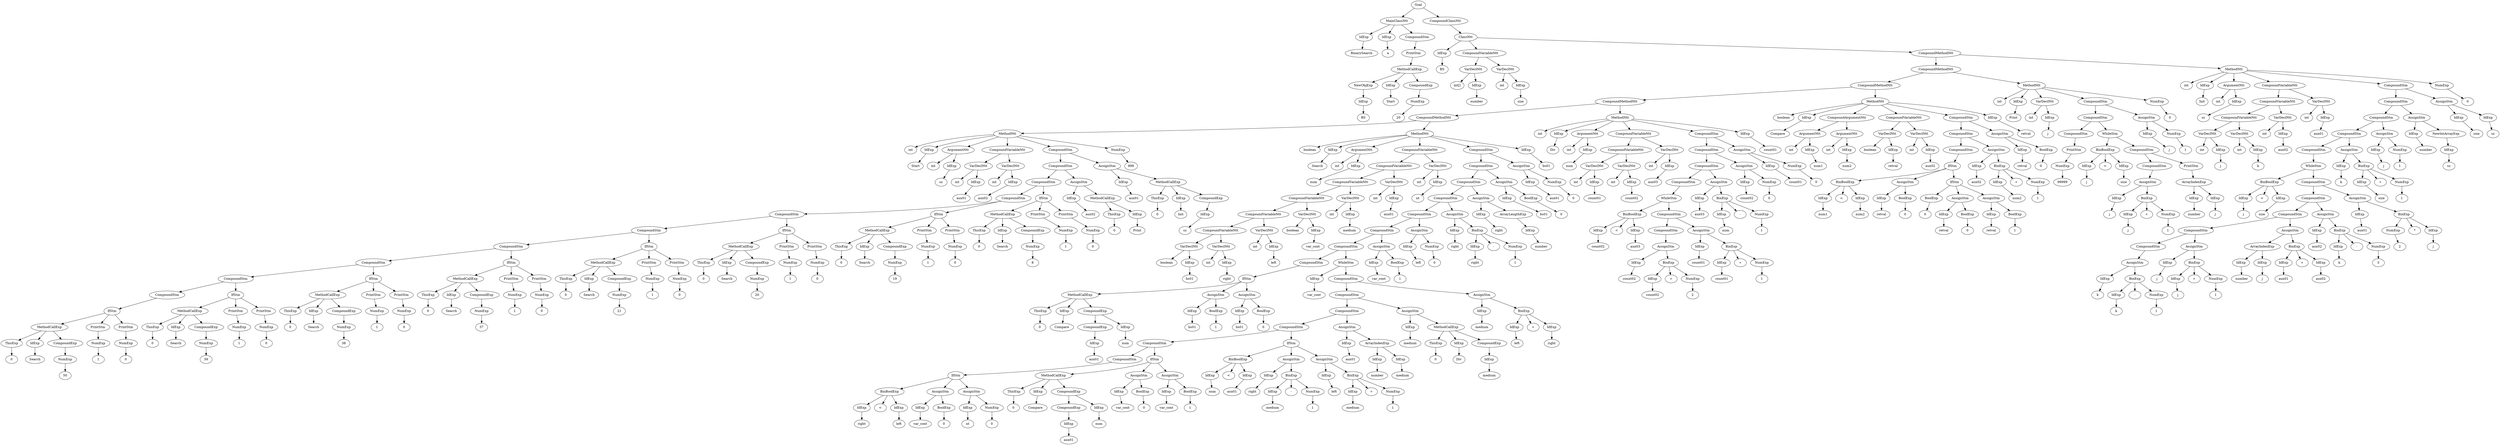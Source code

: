digraph my_graph {
-1261423760;
-1261423760[label = "Goal"];
-1261423760->-1261434128;
-1261434128[label = "MainClassNtt"];
-1261434128->-1255141552
-1255141552[label = "IdExp"];
-1255141552->-1255141536;
-1255141536[label = "BinarySearch"];
-1261434128->-1255141616
-1255141616[label = "IdExp"];
-1255141616->-1255141600;
-1255141600[label = "a"];
-1261434128->-1261434080;
-1261434080[label = "CompoundStm"];
-1261434080->-1257240656;
-1257240656[label = "PrintStm"];
-1257240656->-1261434032
-1261434032[label = "MethodCallExp"];
-1261434032->-1261433888
-1261433888[label = "NewObjExp"];
-1261433888->-1255141680
-1255141680[label = "IdExp"];
-1255141680->-1255141664;
-1255141664[label = "BS"];
-1261434032->-1255141744
-1255141744[label = "IdExp"];
-1255141744->-1255141728;
-1255141728[label = "Start"];
-1261434032->-1261433984;
-1261433984[label = "CompoundExp"];
-1261433984->-1261433936
-1261433936[label = "NumExp"];
-1261433936->-1261433920;
-1261433920[label = "20"];
-1261423760->-1261423712;
-1261423712[label = "CompoundClassNtt"];
-1261423712->-1261423664;
-1261423664[label = "ClassNtt"];
-1261423664->-1255141808
-1255141808[label = "IdExp"];
-1255141808->-1255141792;
-1255141792[label = "BS"];
-1261423664->-1261434320;
-1261434320[label = "CompoundVariableNtt"];
-1261434320->-1261434176;
-1261434176[label = "VarDeclNtt"];
-1261434176->-1257240688;
-1257240688[label = "int[]" ];
-1261434176->-1255141872
-1255141872[label = "IdExp"];
-1255141872->-1255141856;
-1255141856[label = "number"];
-1261434320->-1261434272;
-1261434272[label = "VarDeclNtt"];
-1261434272->-1257240720;
-1257240720[label = "int" ];
-1261434272->-1255141936
-1255141936[label = "IdExp"];
-1255141936->-1255141920;
-1255141920[label = "size"];
-1261423664->-1261423616;
-1261423616[label = "CompoundMethodNtt"];
-1261423616->-1261427504;
-1261427504[label = "CompoundMethodNtt"];
-1261427504->-1261426640;
-1261426640[label = "CompoundMethodNtt"];
-1261426640->-1261425296;
-1261425296[label = "CompoundMethodNtt"];
-1261425296->-1261430000;
-1261430000[label = "CompoundMethodNtt"];
-1261430000->-1255143088;
-1255143088[label = "MethodNtt"];
-1255143088->-1257240752;
-1257240752[label = "int" ];
-1255143088->-1255142000
-1255142000[label = "IdExp"];
-1255142000->-1255141984;
-1255141984[label = "Start"];
-1255143088->-1261434368;
-1261434368[label = "ArgumentNtt"];
-1261434368->-1257240784;
-1257240784[label = "int" ];
-1261434368->-1255142064
-1255142064[label = "IdExp"];
-1255142064->-1255142048;
-1255142048[label = "sz"];
-1255143088->-1261434608;
-1261434608[label = "CompoundVariableNtt"];
-1261434608->-1261434464;
-1261434464[label = "VarDeclNtt"];
-1261434464->-1257240816;
-1257240816[label = "int" ];
-1261434464->-1255142128
-1255142128[label = "IdExp"];
-1255142128->-1255142112;
-1255142112[label = "aux01"];
-1261434608->-1261434560;
-1261434560[label = "VarDeclNtt"];
-1261434560->-1257240848;
-1257240848[label = "int" ];
-1261434560->-1255142192
-1255142192[label = "IdExp"];
-1255142192->-1255142176;
-1255142176[label = "aux02"];
-1255143088->-1261431968;
-1261431968[label = "CompoundStm"];
-1261431968->-1261431920;
-1261431920[label = "CompoundStm"];
-1261431920->-1261431872;
-1261431872[label = "CompoundStm"];
-1261431872->-1261431824;
-1261431824[label = "CompoundStm"];
-1261431824->-1261431776;
-1261431776[label = "CompoundStm"];
-1261431776->-1261431728;
-1261431728[label = "CompoundStm"];
-1261431728->-1261431680;
-1261431680[label = "CompoundStm"];
-1261431680->-1261431632;
-1261431632[label = "CompoundStm"];
-1261431632->-1261431584;
-1261431584[label = "CompoundStm"];
-1261431584->-1261431536;
-1261431536[label = "CompoundStm"];
-1261431536->-1261431488;
-1261431488[label = "IfStm"];
-1261431488->-1261431344
-1261431344[label = "MethodCallExp"];
-1261431344->-1261431200
-1261431200[label = "ThisExp"];
-1261431200->-1261431184;
-1261431184[label = "0"];
-1261431344->-1255143024
-1255143024[label = "IdExp"];
-1255143024->-1255143008;
-1255143008[label = "Search"];
-1261431344->-1261431296;
-1261431296[label = "CompoundExp"];
-1261431296->-1261431248
-1261431248[label = "NumExp"];
-1261431248->-1261431232;
-1261431232[label = "50"];
-1261431488->-1257241328;
-1257241328[label = "PrintStm"];
-1257241328->-1261431392
-1261431392[label = "NumExp"];
-1261431392->-1261431376;
-1261431376[label = "1"];
-1261431488->-1257241360;
-1257241360[label = "PrintStm"];
-1257241360->-1261431440
-1261431440[label = "NumExp"];
-1261431440->-1261431424;
-1261431424[label = "0"];
-1261431584->-1261431152;
-1261431152[label = "IfStm"];
-1261431152->-1261431008
-1261431008[label = "MethodCallExp"];
-1261431008->-1261430864
-1261430864[label = "ThisExp"];
-1261430864->-1261430848;
-1261430848[label = "0"];
-1261431008->-1255142960
-1255142960[label = "IdExp"];
-1255142960->-1255142944;
-1255142944[label = "Search"];
-1261431008->-1261430960;
-1261430960[label = "CompoundExp"];
-1261430960->-1261430912
-1261430912[label = "NumExp"];
-1261430912->-1261430896;
-1261430896[label = "39"];
-1261431152->-1257241264;
-1257241264[label = "PrintStm"];
-1257241264->-1261431056
-1261431056[label = "NumExp"];
-1261431056->-1261431040;
-1261431040[label = "1"];
-1261431152->-1257241296;
-1257241296[label = "PrintStm"];
-1257241296->-1261431104
-1261431104[label = "NumExp"];
-1261431104->-1261431088;
-1261431088[label = "0"];
-1261431632->-1261430816;
-1261430816[label = "IfStm"];
-1261430816->-1261436816
-1261436816[label = "MethodCallExp"];
-1261436816->-1261436672
-1261436672[label = "ThisExp"];
-1261436672->-1261436656;
-1261436656[label = "0"];
-1261436816->-1255142896
-1255142896[label = "IdExp"];
-1255142896->-1255142880;
-1255142880[label = "Search"];
-1261436816->-1261436768;
-1261436768[label = "CompoundExp"];
-1261436768->-1261436720
-1261436720[label = "NumExp"];
-1261436720->-1261436704;
-1261436704[label = "38"];
-1261430816->-1257241200;
-1257241200[label = "PrintStm"];
-1257241200->-1261436864
-1261436864[label = "NumExp"];
-1261436864->-1261436848;
-1261436848[label = "1"];
-1261430816->-1257241232;
-1257241232[label = "PrintStm"];
-1257241232->-1261436912
-1261436912[label = "NumExp"];
-1261436912->-1261436896;
-1261436896[label = "0"];
-1261431680->-1261436624;
-1261436624[label = "IfStm"];
-1261436624->-1261436480
-1261436480[label = "MethodCallExp"];
-1261436480->-1261436336
-1261436336[label = "ThisExp"];
-1261436336->-1261436320;
-1261436320[label = "0"];
-1261436480->-1255142832
-1255142832[label = "IdExp"];
-1255142832->-1255142816;
-1255142816[label = "Search"];
-1261436480->-1261436432;
-1261436432[label = "CompoundExp"];
-1261436432->-1261436384
-1261436384[label = "NumExp"];
-1261436384->-1261436368;
-1261436368[label = "37"];
-1261436624->-1257241136;
-1257241136[label = "PrintStm"];
-1257241136->-1261436528
-1261436528[label = "NumExp"];
-1261436528->-1261436512;
-1261436512[label = "1"];
-1261436624->-1257241168;
-1257241168[label = "PrintStm"];
-1257241168->-1261436576
-1261436576[label = "NumExp"];
-1261436576->-1261436560;
-1261436560[label = "0"];
-1261431728->-1261436288;
-1261436288[label = "IfStm"];
-1261436288->-1261436144
-1261436144[label = "MethodCallExp"];
-1261436144->-1261436000
-1261436000[label = "ThisExp"];
-1261436000->-1261435984;
-1261435984[label = "0"];
-1261436144->-1255142768
-1255142768[label = "IdExp"];
-1255142768->-1255142752;
-1255142752[label = "Search"];
-1261436144->-1261436096;
-1261436096[label = "CompoundExp"];
-1261436096->-1261436048
-1261436048[label = "NumExp"];
-1261436048->-1261436032;
-1261436032[label = "21"];
-1261436288->-1257241072;
-1257241072[label = "PrintStm"];
-1257241072->-1261436192
-1261436192[label = "NumExp"];
-1261436192->-1261436176;
-1261436176[label = "1"];
-1261436288->-1257241104;
-1257241104[label = "PrintStm"];
-1257241104->-1261436240
-1261436240[label = "NumExp"];
-1261436240->-1261436224;
-1261436224[label = "0"];
-1261431776->-1261435952;
-1261435952[label = "IfStm"];
-1261435952->-1261435808
-1261435808[label = "MethodCallExp"];
-1261435808->-1261435664
-1261435664[label = "ThisExp"];
-1261435664->-1261435648;
-1261435648[label = "0"];
-1261435808->-1255142704
-1255142704[label = "IdExp"];
-1255142704->-1255142688;
-1255142688[label = "Search"];
-1261435808->-1261435760;
-1261435760[label = "CompoundExp"];
-1261435760->-1261435712
-1261435712[label = "NumExp"];
-1261435712->-1261435696;
-1261435696[label = "20"];
-1261435952->-1257241008;
-1257241008[label = "PrintStm"];
-1257241008->-1261435856
-1261435856[label = "NumExp"];
-1261435856->-1261435840;
-1261435840[label = "1"];
-1261435952->-1257241040;
-1257241040[label = "PrintStm"];
-1257241040->-1261435904
-1261435904[label = "NumExp"];
-1261435904->-1261435888;
-1261435888[label = "0"];
-1261431824->-1261435616;
-1261435616[label = "IfStm"];
-1261435616->-1261435472
-1261435472[label = "MethodCallExp"];
-1261435472->-1261435328
-1261435328[label = "ThisExp"];
-1261435328->-1261435312;
-1261435312[label = "0"];
-1261435472->-1255142640
-1255142640[label = "IdExp"];
-1255142640->-1255142624;
-1255142624[label = "Search"];
-1261435472->-1261435424;
-1261435424[label = "CompoundExp"];
-1261435424->-1261435376
-1261435376[label = "NumExp"];
-1261435376->-1261435360;
-1261435360[label = "19"];
-1261435616->-1257240944;
-1257240944[label = "PrintStm"];
-1257240944->-1261435520
-1261435520[label = "NumExp"];
-1261435520->-1261435504;
-1261435504[label = "1"];
-1261435616->-1257240976;
-1257240976[label = "PrintStm"];
-1257240976->-1261435568
-1261435568[label = "NumExp"];
-1261435568->-1261435552;
-1261435552[label = "0"];
-1261431872->-1261435280;
-1261435280[label = "IfStm"];
-1261435280->-1261435136
-1261435136[label = "MethodCallExp"];
-1261435136->-1261434992
-1261434992[label = "ThisExp"];
-1261434992->-1261434976;
-1261434976[label = "0"];
-1261435136->-1255142576
-1255142576[label = "IdExp"];
-1255142576->-1255142560;
-1255142560[label = "Search"];
-1261435136->-1261435088;
-1261435088[label = "CompoundExp"];
-1261435088->-1261435040
-1261435040[label = "NumExp"];
-1261435040->-1261435024;
-1261435024[label = "8"];
-1261435280->-1257240880;
-1257240880[label = "PrintStm"];
-1257240880->-1261435184
-1261435184[label = "NumExp"];
-1261435184->-1261435168;
-1261435168[label = "1"];
-1261435280->-1257240912;
-1257240912[label = "PrintStm"];
-1257240912->-1261435232
-1261435232[label = "NumExp"];
-1261435232->-1261435216;
-1261435216[label = "0"];
-1261431920->-1261434944;
-1261434944[label = "AssignStm"];
-1261434944->-1255142448
-1255142448[label = "IdExp"];
-1255142448->-1255142432;
-1255142432[label = "aux02"];
-1261434944->-1261434896
-1261434896[label = "MethodCallExp"];
-1261434896->-1261434848
-1261434848[label = "ThisExp"];
-1261434848->-1261434832;
-1261434832[label = "0"];
-1261434896->-1255142512
-1255142512[label = "IdExp"];
-1255142512->-1255142496;
-1255142496[label = "Print"];
-1261431968->-1261434800;
-1261434800[label = "AssignStm"];
-1261434800->-1255142256
-1255142256[label = "IdExp"];
-1255142256->-1255142240;
-1255142240[label = "aux01"];
-1261434800->-1261434752
-1261434752[label = "MethodCallExp"];
-1261434752->-1261434656
-1261434656[label = "ThisExp"];
-1261434656->-1261434640;
-1261434640[label = "0"];
-1261434752->-1255142320
-1255142320[label = "IdExp"];
-1255142320->-1255142304;
-1255142304[label = "Init"];
-1261434752->-1261434704;
-1261434704[label = "CompoundExp"];
-1261434704->-1255142384
-1255142384[label = "IdExp"];
-1255142384->-1255142368;
-1255142368[label = "sz"];
-1255143088->-1261432016
-1261432016[label = "NumExp"];
-1261432016->-1261432000;
-1261432000[label = "999"];
-1261430000->-1255138032;
-1255138032[label = "MethodNtt"];
-1255138032->-1257241392;
-1257241392[label = "boolean" ];
-1255138032->-1255143152
-1255143152[label = "IdExp"];
-1255143152->-1255143136;
-1255143136[label = "Search"];
-1255138032->-1261432112;
-1261432112[label = "ArgumentNtt"];
-1261432112->-1257241424;
-1257241424[label = "int" ];
-1261432112->-1255143216
-1255143216[label = "IdExp"];
-1255143216->-1255143200;
-1255143200[label = "num"];
-1255138032->-1261432832;
-1261432832[label = "CompoundVariableNtt"];
-1261432832->-1261432736;
-1261432736[label = "CompoundVariableNtt"];
-1261432736->-1261432640;
-1261432640[label = "CompoundVariableNtt"];
-1261432640->-1261432544;
-1261432544[label = "CompoundVariableNtt"];
-1261432544->-1261432448;
-1261432448[label = "CompoundVariableNtt"];
-1261432448->-1261432352;
-1261432352[label = "CompoundVariableNtt"];
-1261432352->-1261432208;
-1261432208[label = "VarDeclNtt"];
-1261432208->-1257241456;
-1257241456[label = "boolean" ];
-1261432208->-1255143280
-1255143280[label = "IdExp"];
-1255143280->-1255143264;
-1255143264[label = "bs01"];
-1261432352->-1261432304;
-1261432304[label = "VarDeclNtt"];
-1261432304->-1257241488;
-1257241488[label = "int" ];
-1261432304->-1255143344
-1255143344[label = "IdExp"];
-1255143344->-1255143328;
-1255143328[label = "right"];
-1261432448->-1261432400;
-1261432400[label = "VarDeclNtt"];
-1261432400->-1257241520;
-1257241520[label = "int" ];
-1261432400->-1255143408
-1255143408[label = "IdExp"];
-1255143408->-1255143392;
-1255143392[label = "left"];
-1261432544->-1261432496;
-1261432496[label = "VarDeclNtt"];
-1261432496->-1257241552;
-1257241552[label = "boolean" ];
-1261432496->-1255143472
-1255143472[label = "IdExp"];
-1255143472->-1255143456;
-1255143456[label = "var_cont"];
-1261432640->-1261432592;
-1261432592[label = "VarDeclNtt"];
-1261432592->-1257241584;
-1257241584[label = "int" ];
-1261432592->-1255143536
-1255143536[label = "IdExp"];
-1255143536->-1255143520;
-1255143520[label = "medium"];
-1261432736->-1261432688;
-1261432688[label = "VarDeclNtt"];
-1261432688->-1257241616;
-1257241616[label = "int" ];
-1261432688->-1255143600
-1255143600[label = "IdExp"];
-1255143600->-1255143584;
-1255143584[label = "aux01"];
-1261432832->-1261432784;
-1261432784[label = "VarDeclNtt"];
-1261432784->-1257241648;
-1257241648[label = "int" ];
-1261432784->-1255143664
-1255143664[label = "IdExp"];
-1255143664->-1255143648;
-1255143648[label = "nt"];
-1255138032->-1261429952;
-1261429952[label = "CompoundStm"];
-1261429952->-1261429904;
-1261429904[label = "CompoundStm"];
-1261429904->-1261429856;
-1261429856[label = "CompoundStm"];
-1261429856->-1261429808;
-1261429808[label = "CompoundStm"];
-1261429808->-1261429760;
-1261429760[label = "CompoundStm"];
-1261429760->-1261429712;
-1261429712[label = "CompoundStm"];
-1261429712->-1261429664;
-1261429664[label = "CompoundStm"];
-1261429664->-1261429616;
-1261429616[label = "CompoundStm"];
-1261429616->-1261429568;
-1261429568[label = "IfStm"];
-1261429568->-1261429328
-1261429328[label = "MethodCallExp"];
-1261429328->-1261429184
-1261429184[label = "ThisExp"];
-1261429184->-1261429168;
-1261429168[label = "0"];
-1261429328->-1255137648
-1255137648[label = "IdExp"];
-1255137648->-1255137632;
-1255137632[label = "Compare"];
-1261429328->-1261429280;
-1261429280[label = "CompoundExp"];
-1261429280->-1261429232;
-1261429232[label = "CompoundExp"];
-1261429232->-1255137712
-1255137712[label = "IdExp"];
-1255137712->-1255137696;
-1255137696[label = "aux01"];
-1261429280->-1255137776
-1255137776[label = "IdExp"];
-1255137776->-1255137760;
-1255137760[label = "num"];
-1261429568->-1261429424;
-1261429424[label = "AssignStm"];
-1261429424->-1255137840
-1255137840[label = "IdExp"];
-1255137840->-1255137824;
-1255137824[label = "bs01"];
-1261429424->-1261429376
-1261429376[label = "BoolExp"];
-1261429376->-1261429360;
-1261429360[label = "1"];
-1261429568->-1261429520;
-1261429520[label = "AssignStm"];
-1261429520->-1255137904
-1255137904[label = "IdExp"];
-1255137904->-1255137888;
-1255137888[label = "bs01"];
-1261429520->-1261429472
-1261429472[label = "BoolExp"];
-1261429472->-1261429456;
-1261429456[label = "0"];
-1261429664->-1261429136;
-1261429136[label = "WhileStm"];
-1261429136->-1255144240
-1255144240[label = "IdExp"];
-1255144240->-1255144224;
-1255144224[label = "var_cont"];
-1261429136->-1261429088;
-1261429088[label = "CompoundStm"];
-1261429088->-1261429040;
-1261429040[label = "CompoundStm"];
-1261429040->-1261428992;
-1261428992[label = "CompoundStm"];
-1261428992->-1261428944;
-1261428944[label = "CompoundStm"];
-1261428944->-1261428896;
-1261428896[label = "CompoundStm"];
-1261428896->-1261428848;
-1261428848[label = "CompoundStm"];
-1261428848->-1261428800;
-1261428800[label = "IfStm"];
-1261428800->-1261428560;
-1261428560[label = "BinBoolExp"];
-1261428560->-1255137392
-1255137392[label = "IdExp"];
-1255137392->-1255137376;
-1255137376[label = "right"];
-1261428560->-1261428536;
-1261428536[label = "<" ];
-1261428560->-1255137456
-1255137456[label = "IdExp"];
-1255137456->-1255137440;
-1255137440[label = "left"];
-1261428800->-1261428656;
-1261428656[label = "AssignStm"];
-1261428656->-1255137520
-1255137520[label = "IdExp"];
-1255137520->-1255137504;
-1255137504[label = "var_cont"];
-1261428656->-1261428608
-1261428608[label = "BoolExp"];
-1261428608->-1261428592;
-1261428592[label = "0"];
-1261428800->-1261428752;
-1261428752[label = "AssignStm"];
-1261428752->-1255137584
-1255137584[label = "IdExp"];
-1255137584->-1255137568;
-1255137568[label = "nt"];
-1261428752->-1261428704
-1261428704[label = "NumExp"];
-1261428704->-1261428688;
-1261428688[label = "0"];
-1261428896->-1261428512;
-1261428512[label = "IfStm"];
-1261428512->-1261428272
-1261428272[label = "MethodCallExp"];
-1261428272->-1261428128
-1261428128[label = "ThisExp"];
-1261428128->-1261428112;
-1261428112[label = "0"];
-1261428272->-1255145264
-1255145264[label = "IdExp"];
-1255145264->-1255145248;
-1255145248[label = "Compare"];
-1261428272->-1261428224;
-1261428224[label = "CompoundExp"];
-1261428224->-1261428176;
-1261428176[label = "CompoundExp"];
-1261428176->-1255145328
-1255145328[label = "IdExp"];
-1255145328->-1255145312;
-1255145312[label = "aux01"];
-1261428224->-1255145392
-1255145392[label = "IdExp"];
-1255145392->-1255145376;
-1255145376[label = "num"];
-1261428512->-1261428368;
-1261428368[label = "AssignStm"];
-1261428368->-1255145456
-1255145456[label = "IdExp"];
-1255145456->-1255145440;
-1255145440[label = "var_cont"];
-1261428368->-1261428320
-1261428320[label = "BoolExp"];
-1261428320->-1261428304;
-1261428304[label = "0"];
-1261428512->-1261428464;
-1261428464[label = "AssignStm"];
-1261428464->-1255137328
-1255137328[label = "IdExp"];
-1255137328->-1255137312;
-1255137312[label = "var_cont"];
-1261428464->-1261428416
-1261428416[label = "BoolExp"];
-1261428416->-1261428400;
-1261428400[label = "1"];
-1261428944->-1261428080;
-1261428080[label = "IfStm"];
-1261428080->-1261427744;
-1261427744[label = "BinBoolExp"];
-1261427744->-1255144880
-1255144880[label = "IdExp"];
-1255144880->-1255144864;
-1255144864[label = "num"];
-1261427744->-1261427720;
-1261427720[label = "<" ];
-1261427744->-1255144944
-1255144944[label = "IdExp"];
-1255144944->-1255144928;
-1255144928[label = "aux01"];
-1261428080->-1261427888;
-1261427888[label = "AssignStm"];
-1261427888->-1255145008
-1255145008[label = "IdExp"];
-1255145008->-1255144992;
-1255144992[label = "right"];
-1261427888->-1261427840;
-1261427840[label = "BinExp"];
-1261427840->-1255145072
-1255145072[label = "IdExp"];
-1255145072->-1255145056;
-1255145056[label = "medium"];
-1261427840->-1261427816;
-1261427816[label = "-" ];
-1261427840->-1261427792
-1261427792[label = "NumExp"];
-1261427792->-1261427776;
-1261427776[label = "1"];
-1261428080->-1261428032;
-1261428032[label = "AssignStm"];
-1261428032->-1255145136
-1255145136[label = "IdExp"];
-1255145136->-1255145120;
-1255145120[label = "left"];
-1261428032->-1261427984;
-1261427984[label = "BinExp"];
-1261427984->-1255145200
-1255145200[label = "IdExp"];
-1255145200->-1255145184;
-1255145184[label = "medium"];
-1261427984->-1261427960;
-1261427960[label = "+" ];
-1261427984->-1261427936
-1261427936[label = "NumExp"];
-1261427936->-1261427920;
-1261427920[label = "1"];
-1261428992->-1261433840;
-1261433840[label = "AssignStm"];
-1261433840->-1255144688
-1255144688[label = "IdExp"];
-1255144688->-1255144672;
-1255144672[label = "aux01"];
-1261433840->-1261433792
-1261433792[label = "ArrayIndexExp"];
-1261433792->-1255144752
-1255144752[label = "IdExp"];
-1255144752->-1255144736;
-1255144736[label = "number"];
-1261433792->-1255144816
-1255144816[label = "IdExp"];
-1255144816->-1255144800;
-1255144800[label = "medium"];
-1261429040->-1261433744;
-1261433744[label = "AssignStm"];
-1261433744->-1255144496
-1255144496[label = "IdExp"];
-1255144496->-1255144480;
-1255144480[label = "medium"];
-1261433744->-1261433696
-1261433696[label = "MethodCallExp"];
-1261433696->-1261433600
-1261433600[label = "ThisExp"];
-1261433600->-1261433584;
-1261433584[label = "0"];
-1261433696->-1255144560
-1255144560[label = "IdExp"];
-1255144560->-1255144544;
-1255144544[label = "Div"];
-1261433696->-1261433648;
-1261433648[label = "CompoundExp"];
-1261433648->-1255144624
-1255144624[label = "IdExp"];
-1255144624->-1255144608;
-1255144608[label = "medium"];
-1261429088->-1261433552;
-1261433552[label = "AssignStm"];
-1261433552->-1255144304
-1255144304[label = "IdExp"];
-1255144304->-1255144288;
-1255144288[label = "medium"];
-1261433552->-1261433504;
-1261433504[label = "BinExp"];
-1261433504->-1255144368
-1255144368[label = "IdExp"];
-1255144368->-1255144352;
-1255144352[label = "left"];
-1261433504->-1261433480;
-1261433480[label = "+" ];
-1261433504->-1255144432
-1255144432[label = "IdExp"];
-1255144432->-1255144416;
-1255144416[label = "right"];
-1261429712->-1261433456;
-1261433456[label = "AssignStm"];
-1261433456->-1255144176
-1255144176[label = "IdExp"];
-1255144176->-1255144160;
-1255144160[label = "var_cont"];
-1261433456->-1261433408
-1261433408[label = "BoolExp"];
-1261433408->-1261433392;
-1261433392[label = "1"];
-1261429760->-1261433360;
-1261433360[label = "AssignStm"];
-1261433360->-1255144112
-1255144112[label = "IdExp"];
-1255144112->-1255144096;
-1255144096[label = "left"];
-1261433360->-1261433312
-1261433312[label = "NumExp"];
-1261433312->-1261433296;
-1261433296[label = "0"];
-1261429808->-1261433264;
-1261433264[label = "AssignStm"];
-1261433264->-1255143984
-1255143984[label = "IdExp"];
-1255143984->-1255143968;
-1255143968[label = "right"];
-1261433264->-1261433216;
-1261433216[label = "BinExp"];
-1261433216->-1255144048
-1255144048[label = "IdExp"];
-1255144048->-1255144032;
-1255144032[label = "right"];
-1261433216->-1261433192;
-1261433192[label = "-" ];
-1261433216->-1261433168
-1261433168[label = "NumExp"];
-1261433168->-1261433152;
-1261433152[label = "1"];
-1261429856->-1261433120;
-1261433120[label = "AssignStm"];
-1261433120->-1255143856
-1255143856[label = "IdExp"];
-1255143856->-1255143840;
-1255143840[label = "right"];
-1261433120->-1261433072
-1261433072[label = "ArrayLengthExp"];
-1261433072->-1255143920
-1255143920[label = "IdExp"];
-1255143920->-1255143904;
-1255143904[label = "number"];
-1261429904->-1261433024;
-1261433024[label = "AssignStm"];
-1261433024->-1255143792
-1255143792[label = "IdExp"];
-1255143792->-1255143776;
-1255143776[label = "bs01"];
-1261433024->-1261432976
-1261432976[label = "BoolExp"];
-1261432976->-1261432960;
-1261432960[label = "0"];
-1261429952->-1261432928;
-1261432928[label = "AssignStm"];
-1261432928->-1255143728
-1255143728[label = "IdExp"];
-1255143728->-1255143712;
-1255143712[label = "aux01"];
-1261432928->-1261432880
-1261432880[label = "NumExp"];
-1261432880->-1261432864;
-1261432864[label = "0"];
-1255138032->-1255137968
-1255137968[label = "IdExp"];
-1255137968->-1255137952;
-1255137952[label = "bs01"];
-1261425296->-1255139120;
-1255139120[label = "MethodNtt"];
-1255139120->-1257241680;
-1257241680[label = "int" ];
-1255139120->-1255138096
-1255138096[label = "IdExp"];
-1255138096->-1255138080;
-1255138080[label = "Div"];
-1255139120->-1261430048;
-1261430048[label = "ArgumentNtt"];
-1261430048->-1257241712;
-1257241712[label = "int" ];
-1261430048->-1255138160
-1255138160[label = "IdExp"];
-1255138160->-1255138144;
-1255138144[label = "num"];
-1255139120->-1261430384;
-1261430384[label = "CompoundVariableNtt"];
-1261430384->-1261430288;
-1261430288[label = "CompoundVariableNtt"];
-1261430288->-1261430144;
-1261430144[label = "VarDeclNtt"];
-1261430144->-1257241744;
-1257241744[label = "int" ];
-1261430144->-1255138224
-1255138224[label = "IdExp"];
-1255138224->-1255138208;
-1255138208[label = "count01"];
-1261430288->-1261430240;
-1261430240[label = "VarDeclNtt"];
-1261430240->-1257241776;
-1257241776[label = "int" ];
-1261430240->-1255138288
-1255138288[label = "IdExp"];
-1255138288->-1255138272;
-1255138272[label = "count02"];
-1261430384->-1261430336;
-1261430336[label = "VarDeclNtt"];
-1261430336->-1257241808;
-1257241808[label = "int" ];
-1261430336->-1255138352
-1255138352[label = "IdExp"];
-1255138352->-1255138336;
-1255138336[label = "aux03"];
-1255139120->-1261425248;
-1261425248[label = "CompoundStm"];
-1261425248->-1261425200;
-1261425200[label = "CompoundStm"];
-1261425200->-1261425152;
-1261425152[label = "CompoundStm"];
-1261425152->-1261425104;
-1261425104[label = "CompoundStm"];
-1261425104->-1261425056;
-1261425056[label = "WhileStm"];
-1261425056->-1261430768;
-1261430768[label = "BinBoolExp"];
-1261430768->-1255138672
-1255138672[label = "IdExp"];
-1255138672->-1255138656;
-1255138656[label = "count02"];
-1261430768->-1261430744;
-1261430744[label = "<" ];
-1261430768->-1255138736
-1255138736[label = "IdExp"];
-1255138736->-1255138720;
-1255138720[label = "aux03"];
-1261425056->-1261425008;
-1261425008[label = "CompoundStm"];
-1261425008->-1261424960;
-1261424960[label = "CompoundStm"];
-1261424960->-1261424912;
-1261424912[label = "AssignStm"];
-1261424912->-1255138928
-1255138928[label = "IdExp"];
-1255138928->-1255138912;
-1255138912[label = "count02"];
-1261424912->-1261424864;
-1261424864[label = "BinExp"];
-1261424864->-1255138992
-1255138992[label = "IdExp"];
-1255138992->-1255138976;
-1255138976[label = "count02"];
-1261424864->-1261424840;
-1261424840[label = "+" ];
-1261424864->-1261424816
-1261424816[label = "NumExp"];
-1261424816->-1261424800;
-1261424800[label = "2"];
-1261425008->-1261424768;
-1261424768[label = "AssignStm"];
-1261424768->-1255138800
-1255138800[label = "IdExp"];
-1255138800->-1255138784;
-1255138784[label = "count01"];
-1261424768->-1261424720;
-1261424720[label = "BinExp"];
-1261424720->-1255138864
-1255138864[label = "IdExp"];
-1255138864->-1255138848;
-1255138848[label = "count01"];
-1261424720->-1261424696;
-1261424696[label = "+" ];
-1261424720->-1261424672
-1261424672[label = "NumExp"];
-1261424672->-1261424656;
-1261424656[label = "1"];
-1261425152->-1261430720;
-1261430720[label = "AssignStm"];
-1261430720->-1255138544
-1255138544[label = "IdExp"];
-1255138544->-1255138528;
-1255138528[label = "aux03"];
-1261430720->-1261430672;
-1261430672[label = "BinExp"];
-1261430672->-1255138608
-1255138608[label = "IdExp"];
-1255138608->-1255138592;
-1255138592[label = "num"];
-1261430672->-1261430648;
-1261430648[label = "-" ];
-1261430672->-1261430624
-1261430624[label = "NumExp"];
-1261430624->-1261430608;
-1261430608[label = "1"];
-1261425200->-1261430576;
-1261430576[label = "AssignStm"];
-1261430576->-1255138480
-1255138480[label = "IdExp"];
-1255138480->-1255138464;
-1255138464[label = "count02"];
-1261430576->-1261430528
-1261430528[label = "NumExp"];
-1261430528->-1261430512;
-1261430512[label = "0"];
-1261425248->-1261430480;
-1261430480[label = "AssignStm"];
-1261430480->-1255138416
-1255138416[label = "IdExp"];
-1255138416->-1255138400;
-1255138400[label = "count01"];
-1261430480->-1261430432
-1261430432[label = "NumExp"];
-1261430432->-1261430416;
-1261430416[label = "0"];
-1255139120->-1255139056
-1255139056[label = "IdExp"];
-1255139056->-1255139040;
-1255139040[label = "count01"];
-1261426640->-1255140208;
-1255140208[label = "MethodNtt"];
-1255140208->-1257241840;
-1257241840[label = "boolean" ];
-1255140208->-1255139184
-1255139184[label = "IdExp"];
-1255139184->-1255139168;
-1255139168[label = "Compare"];
-1255140208->-1261425488;
-1261425488[label = "CompoundArgumentNtt"];
-1261425488->-1261425344;
-1261425344[label = "ArgumentNtt"];
-1261425344->-1257241872;
-1257241872[label = "int" ];
-1261425344->-1255139248
-1255139248[label = "IdExp"];
-1255139248->-1255139232;
-1255139232[label = "num1"];
-1261425488->-1261425440;
-1261425440[label = "ArgumentNtt"];
-1261425440->-1257241904;
-1257241904[label = "int" ];
-1261425440->-1255139312
-1255139312[label = "IdExp"];
-1255139312->-1255139296;
-1255139296[label = "num2"];
-1255140208->-1261425680;
-1261425680[label = "CompoundVariableNtt"];
-1261425680->-1261425536;
-1261425536[label = "VarDeclNtt"];
-1261425536->-1257241936;
-1257241936[label = "boolean" ];
-1261425536->-1255139376
-1255139376[label = "IdExp"];
-1255139376->-1255139360;
-1255139360[label = "retval"];
-1261425680->-1261425632;
-1261425632[label = "VarDeclNtt"];
-1261425632->-1257241968;
-1257241968[label = "int" ];
-1261425632->-1255139440
-1255139440[label = "IdExp"];
-1255139440->-1255139424;
-1255139424[label = "aux02"];
-1255140208->-1261426592;
-1261426592[label = "CompoundStm"];
-1261426592->-1261426544;
-1261426544[label = "CompoundStm"];
-1261426544->-1261426496;
-1261426496[label = "CompoundStm"];
-1261426496->-1261426448;
-1261426448[label = "IfStm"];
-1261426448->-1261425968;
-1261425968[label = "BinBoolExp"];
-1261425968->-1255139696
-1255139696[label = "IdExp"];
-1255139696->-1255139680;
-1255139680[label = "num1"];
-1261425968->-1261425944;
-1261425944[label = "<" ];
-1261425968->-1255139760
-1255139760[label = "IdExp"];
-1255139760->-1255139744;
-1255139744[label = "num2"];
-1261426448->-1261426064;
-1261426064[label = "AssignStm"];
-1261426064->-1255139824
-1255139824[label = "IdExp"];
-1255139824->-1255139808;
-1255139808[label = "retval"];
-1261426064->-1261426016
-1261426016[label = "BoolExp"];
-1261426016->-1261426000;
-1261426000[label = "0"];
-1261426448->-1261426400;
-1261426400[label = "IfStm"];
-1261426400->-1261426160
-1261426160[label = "BoolExp"];
-1261426160->-1261426144;
-1261426144[label = "0"];
-1261426400->-1261426256;
-1261426256[label = "AssignStm"];
-1261426256->-1255140016
-1255140016[label = "IdExp"];
-1255140016->-1255140000;
-1255140000[label = "retval"];
-1261426256->-1261426208
-1261426208[label = "BoolExp"];
-1261426208->-1261426192;
-1261426192[label = "0"];
-1261426400->-1261426352;
-1261426352[label = "AssignStm"];
-1261426352->-1255140080
-1255140080[label = "IdExp"];
-1255140080->-1255140064;
-1255140064[label = "retval"];
-1261426352->-1261426304
-1261426304[label = "BoolExp"];
-1261426304->-1261426288;
-1261426288[label = "1"];
-1261426544->-1261425920;
-1261425920[label = "AssignStm"];
-1261425920->-1255139568
-1255139568[label = "IdExp"];
-1255139568->-1255139552;
-1255139552[label = "aux02"];
-1261425920->-1261425872;
-1261425872[label = "BinExp"];
-1261425872->-1255139632
-1255139632[label = "IdExp"];
-1255139632->-1255139616;
-1255139616[label = "num2"];
-1261425872->-1261425848;
-1261425848[label = "+" ];
-1261425872->-1261425824
-1261425824[label = "NumExp"];
-1261425824->-1261425808;
-1261425808[label = "1"];
-1261426592->-1261425776;
-1261425776[label = "AssignStm"];
-1261425776->-1255139504
-1255139504[label = "IdExp"];
-1255139504->-1255139488;
-1255139488[label = "retval"];
-1261425776->-1261425728
-1261425728[label = "BoolExp"];
-1261425728->-1261425712;
-1261425712[label = "0"];
-1255140208->-1255140144
-1255140144[label = "IdExp"];
-1255140144->-1255140128;
-1255140128[label = "retval"];
-1261427504->-1255140848;
-1255140848[label = "MethodNtt"];
-1255140848->-1257242000;
-1257242000[label = "int" ];
-1255140848->-1255140272
-1255140272[label = "IdExp"];
-1255140272->-1255140256;
-1255140256[label = "Print"];
-1255140848->-1261426688;
-1261426688[label = "VarDeclNtt"];
-1261426688->-1257242032;
-1257242032[label = "int" ];
-1261426688->-1255140336
-1255140336[label = "IdExp"];
-1255140336->-1255140320;
-1255140320[label = "j"];
-1255140848->-1261427408;
-1261427408[label = "CompoundStm"];
-1261427408->-1261427360;
-1261427360[label = "CompoundStm"];
-1261427360->-1261427312;
-1261427312[label = "CompoundStm"];
-1261427312->-1257242096;
-1257242096[label = "PrintStm"];
-1257242096->-1261427264
-1261427264[label = "NumExp"];
-1261427264->-1261427248;
-1261427248[label = "99999"];
-1261427360->-1261427216;
-1261427216[label = "WhileStm"];
-1261427216->-1261426880;
-1261426880[label = "BinBoolExp"];
-1261426880->-1255140464
-1255140464[label = "IdExp"];
-1255140464->-1255140448;
-1255140448[label = "j"];
-1261426880->-1261426856;
-1261426856[label = "<" ];
-1261426880->-1255140528
-1255140528[label = "IdExp"];
-1255140528->-1255140512;
-1255140512[label = "size"];
-1261427216->-1261427168;
-1261427168[label = "CompoundStm"];
-1261427168->-1261427120;
-1261427120[label = "CompoundStm"];
-1261427120->-1261427072;
-1261427072[label = "AssignStm"];
-1261427072->-1255140720
-1255140720[label = "IdExp"];
-1255140720->-1255140704;
-1255140704[label = "j"];
-1261427072->-1261427024;
-1261427024[label = "BinExp"];
-1261427024->-1255140784
-1255140784[label = "IdExp"];
-1255140784->-1255140768;
-1255140768[label = "j"];
-1261427024->-1261427000;
-1261427000[label = "+" ];
-1261427024->-1261426976
-1261426976[label = "NumExp"];
-1261426976->-1261426960;
-1261426960[label = "1"];
-1261427168->-1257242064;
-1257242064[label = "PrintStm"];
-1257242064->-1261426928
-1261426928[label = "ArrayIndexExp"];
-1261426928->-1255140592
-1255140592[label = "IdExp"];
-1255140592->-1255140576;
-1255140576[label = "number"];
-1261426928->-1255140656
-1255140656[label = "IdExp"];
-1255140656->-1255140640;
-1255140640[label = "j"];
-1261427408->-1261426832;
-1261426832[label = "AssignStm"];
-1261426832->-1255140400
-1255140400[label = "IdExp"];
-1255140400->-1255140384;
-1255140384[label = "j"];
-1261426832->-1261426784
-1261426784[label = "NumExp"];
-1261426784->-1261426768;
-1261426768[label = "1"];
-1255140848->-1261427456
-1261427456[label = "NumExp"];
-1261427456->-1261427440;
-1261427440[label = "0"];
-1261423616->-1255134448;
-1255134448[label = "MethodNtt"];
-1255134448->-1257242128;
-1257242128[label = "int" ];
-1255134448->-1255140912
-1255140912[label = "IdExp"];
-1255140912->-1255140896;
-1255140896[label = "Init"];
-1255134448->-1261427552;
-1261427552[label = "ArgumentNtt"];
-1261427552->-1257242160;
-1257242160[label = "int" ];
-1261427552->-1255140976
-1255140976[label = "IdExp"];
-1255140976->-1255140960;
-1255140960[label = "sz"];
-1255134448->-1261421840;
-1261421840[label = "CompoundVariableNtt"];
-1261421840->-1261421744;
-1261421744[label = "CompoundVariableNtt"];
-1261421744->-1261421648;
-1261421648[label = "CompoundVariableNtt"];
-1261421648->-1261427648;
-1261427648[label = "VarDeclNtt"];
-1261427648->-1257242192;
-1257242192[label = "int" ];
-1261427648->-1255141040
-1255141040[label = "IdExp"];
-1255141040->-1255141024;
-1255141024[label = "j"];
-1261421648->-1261421600;
-1261421600[label = "VarDeclNtt"];
-1261421600->-1257242224;
-1257242224[label = "int" ];
-1261421600->-1255141104
-1255141104[label = "IdExp"];
-1255141104->-1255141088;
-1255141088[label = "k"];
-1261421744->-1261421696;
-1261421696[label = "VarDeclNtt"];
-1261421696->-1257242256;
-1257242256[label = "int" ];
-1261421696->-1255141168
-1255141168[label = "IdExp"];
-1255141168->-1255141152;
-1255141152[label = "aux02"];
-1261421840->-1261421792;
-1261421792[label = "VarDeclNtt"];
-1261421792->-1257242288;
-1257242288[label = "int" ];
-1261421792->-1255141232
-1255141232[label = "IdExp"];
-1255141232->-1255141216;
-1255141216[label = "aux01"];
-1255134448->-1261423520;
-1261423520[label = "CompoundStm"];
-1261423520->-1261423472;
-1261423472[label = "CompoundStm"];
-1261423472->-1261423424;
-1261423424[label = "CompoundStm"];
-1261423424->-1261423376;
-1261423376[label = "CompoundStm"];
-1261423376->-1261423328;
-1261423328[label = "CompoundStm"];
-1261423328->-1261423280;
-1261423280[label = "WhileStm"];
-1261423280->-1261422272;
-1261422272[label = "BinBoolExp"];
-1261422272->-1255133552
-1255133552[label = "IdExp"];
-1255133552->-1255133536;
-1255133536[label = "j"];
-1261422272->-1261422248;
-1261422248[label = "<" ];
-1261422272->-1255133616
-1255133616[label = "IdExp"];
-1255133616->-1255133600;
-1255133600[label = "size"];
-1261423280->-1261423232;
-1261423232[label = "CompoundStm"];
-1261423232->-1261423184;
-1261423184[label = "CompoundStm"];
-1261423184->-1261423136;
-1261423136[label = "CompoundStm"];
-1261423136->-1261423088;
-1261423088[label = "CompoundStm"];
-1261423088->-1261423040;
-1261423040[label = "CompoundStm"];
-1261423040->-1261422992;
-1261422992[label = "AssignStm"];
-1261422992->-1255134320
-1255134320[label = "IdExp"];
-1255134320->-1255134304;
-1255134304[label = "k"];
-1261422992->-1261422944;
-1261422944[label = "BinExp"];
-1261422944->-1255134384
-1255134384[label = "IdExp"];
-1255134384->-1255134368;
-1255134368[label = "k"];
-1261422944->-1261422920;
-1261422920[label = "-" ];
-1261422944->-1261422896
-1261422896[label = "NumExp"];
-1261422896->-1261422880;
-1261422880[label = "1"];
-1261423088->-1261422848;
-1261422848[label = "AssignStm"];
-1261422848->-1255134192
-1255134192[label = "IdExp"];
-1255134192->-1255134176;
-1255134176[label = "j"];
-1261422848->-1261422800;
-1261422800[label = "BinExp"];
-1261422800->-1255134256
-1255134256[label = "IdExp"];
-1255134256->-1255134240;
-1255134240[label = "j"];
-1261422800->-1261422776;
-1261422776[label = "+" ];
-1261422800->-1261422752
-1261422752[label = "NumExp"];
-1261422752->-1261422736;
-1261422736[label = "1"];
-1261423136->-1261422704;
-1261422704[label = "AssignStm"];
-1261422704->-1261422608
-1261422608[label = "ArrayIndexExp"];
-1261422608->-1255133936
-1255133936[label = "IdExp"];
-1255133936->-1255133920;
-1255133920[label = "number"];
-1261422608->-1255134000
-1255134000[label = "IdExp"];
-1255134000->-1255133984;
-1255133984[label = "j"];
-1261422704->-1261422656;
-1261422656[label = "BinExp"];
-1261422656->-1255134064
-1255134064[label = "IdExp"];
-1255134064->-1255134048;
-1255134048[label = "aux01"];
-1261422656->-1261422632;
-1261422632[label = "+" ];
-1261422656->-1255134128
-1255134128[label = "IdExp"];
-1255134128->-1255134112;
-1255134112[label = "aux02"];
-1261423184->-1261422560;
-1261422560[label = "AssignStm"];
-1261422560->-1255133808
-1255133808[label = "IdExp"];
-1255133808->-1255133792;
-1255133792[label = "aux02"];
-1261422560->-1261422512;
-1261422512[label = "BinExp"];
-1261422512->-1255133872
-1255133872[label = "IdExp"];
-1255133872->-1255133856;
-1255133856[label = "k"];
-1261422512->-1261422488;
-1261422488[label = "-" ];
-1261422512->-1261422464
-1261422464[label = "NumExp"];
-1261422464->-1261422448;
-1261422448[label = "3"];
-1261423232->-1261422416;
-1261422416[label = "AssignStm"];
-1261422416->-1255133680
-1255133680[label = "IdExp"];
-1255133680->-1255133664;
-1255133664[label = "aux01"];
-1261422416->-1261422368;
-1261422368[label = "BinExp"];
-1261422368->-1261422320
-1261422320[label = "NumExp"];
-1261422320->-1261422304;
-1261422304[label = "2"];
-1261422368->-1261422344;
-1261422344[label = "*" ];
-1261422368->-1255133744
-1255133744[label = "IdExp"];
-1255133744->-1255133728;
-1255133728[label = "j"];
-1261423376->-1261422224;
-1261422224[label = "AssignStm"];
-1261422224->-1255133424
-1255133424[label = "IdExp"];
-1255133424->-1255133408;
-1255133408[label = "k"];
-1261422224->-1261422176;
-1261422176[label = "BinExp"];
-1261422176->-1255133488
-1255133488[label = "IdExp"];
-1255133488->-1255133472;
-1255133472[label = "size"];
-1261422176->-1261422152;
-1261422152[label = "+" ];
-1261422176->-1261422128
-1261422128[label = "NumExp"];
-1261422128->-1261422112;
-1261422112[label = "1"];
-1261423424->-1261422080;
-1261422080[label = "AssignStm"];
-1261422080->-1255133360
-1255133360[label = "IdExp"];
-1255133360->-1255133344;
-1255133344[label = "j"];
-1261422080->-1261422032
-1261422032[label = "NumExp"];
-1261422032->-1261422016;
-1261422016[label = "1"];
-1261423472->-1261421984;
-1261421984[label = "AssignStm"];
-1261421984->-1255133232
-1255133232[label = "IdExp"];
-1255133232->-1255133216;
-1255133216[label = "number"];
-1261421984->-1261421936
-1261421936[label = "NewIntArrayExp"];
-1261421936->-1255133296
-1255133296[label = "IdExp"];
-1255133296->-1255133280;
-1255133280[label = "sz"];
-1261423520->-1261421888;
-1261421888[label = "AssignStm"];
-1261421888->-1255141296
-1255141296[label = "IdExp"];
-1255141296->-1255141280;
-1255141280[label = "size"];
-1261421888->-1255141360
-1255141360[label = "IdExp"];
-1255141360->-1255141344;
-1255141344[label = "sz"];
-1255134448->-1261423568
-1261423568[label = "NumExp"];
-1261423568->-1261423552;
-1261423552[label = "0"];

}